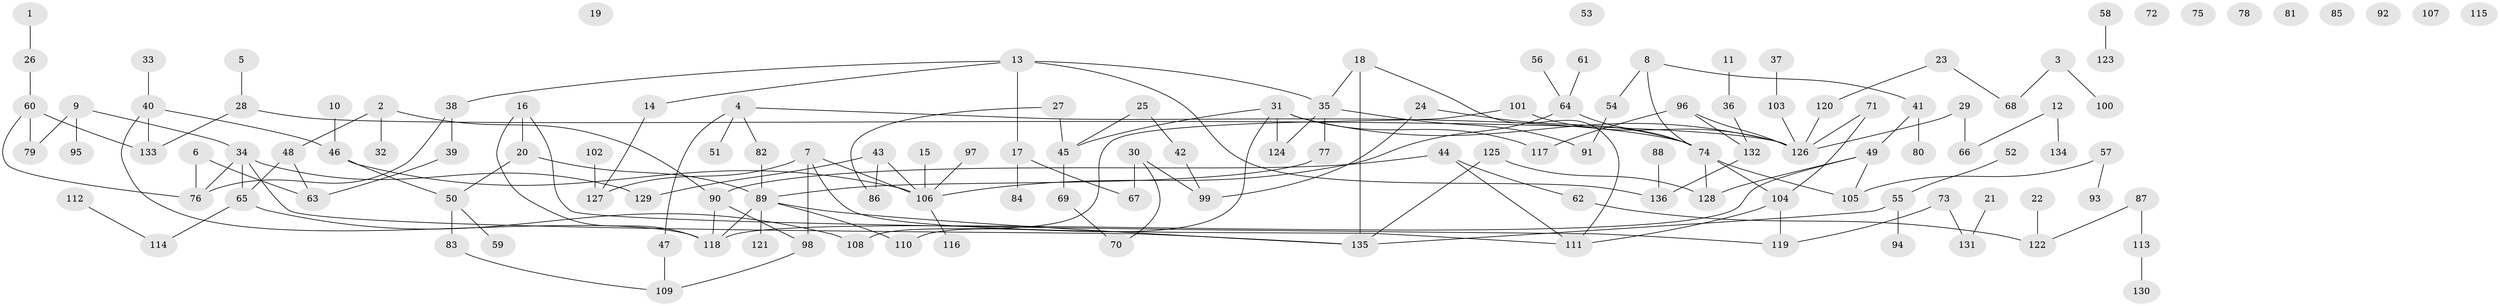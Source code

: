 // Generated by graph-tools (version 1.1) at 2025/39/03/09/25 04:39:25]
// undirected, 136 vertices, 158 edges
graph export_dot {
graph [start="1"]
  node [color=gray90,style=filled];
  1;
  2;
  3;
  4;
  5;
  6;
  7;
  8;
  9;
  10;
  11;
  12;
  13;
  14;
  15;
  16;
  17;
  18;
  19;
  20;
  21;
  22;
  23;
  24;
  25;
  26;
  27;
  28;
  29;
  30;
  31;
  32;
  33;
  34;
  35;
  36;
  37;
  38;
  39;
  40;
  41;
  42;
  43;
  44;
  45;
  46;
  47;
  48;
  49;
  50;
  51;
  52;
  53;
  54;
  55;
  56;
  57;
  58;
  59;
  60;
  61;
  62;
  63;
  64;
  65;
  66;
  67;
  68;
  69;
  70;
  71;
  72;
  73;
  74;
  75;
  76;
  77;
  78;
  79;
  80;
  81;
  82;
  83;
  84;
  85;
  86;
  87;
  88;
  89;
  90;
  91;
  92;
  93;
  94;
  95;
  96;
  97;
  98;
  99;
  100;
  101;
  102;
  103;
  104;
  105;
  106;
  107;
  108;
  109;
  110;
  111;
  112;
  113;
  114;
  115;
  116;
  117;
  118;
  119;
  120;
  121;
  122;
  123;
  124;
  125;
  126;
  127;
  128;
  129;
  130;
  131;
  132;
  133;
  134;
  135;
  136;
  1 -- 26;
  2 -- 32;
  2 -- 48;
  2 -- 90;
  3 -- 68;
  3 -- 100;
  4 -- 47;
  4 -- 51;
  4 -- 74;
  4 -- 82;
  5 -- 28;
  6 -- 63;
  6 -- 76;
  7 -- 98;
  7 -- 106;
  7 -- 111;
  7 -- 127;
  8 -- 41;
  8 -- 54;
  8 -- 74;
  9 -- 34;
  9 -- 79;
  9 -- 95;
  10 -- 46;
  11 -- 36;
  12 -- 66;
  12 -- 134;
  13 -- 14;
  13 -- 17;
  13 -- 35;
  13 -- 38;
  13 -- 136;
  14 -- 127;
  15 -- 106;
  16 -- 20;
  16 -- 118;
  16 -- 119;
  17 -- 67;
  17 -- 84;
  18 -- 35;
  18 -- 111;
  18 -- 135;
  20 -- 50;
  20 -- 89;
  21 -- 131;
  22 -- 122;
  23 -- 68;
  23 -- 120;
  24 -- 74;
  24 -- 99;
  25 -- 42;
  25 -- 45;
  26 -- 60;
  27 -- 45;
  27 -- 86;
  28 -- 126;
  28 -- 133;
  29 -- 66;
  29 -- 126;
  30 -- 67;
  30 -- 70;
  30 -- 99;
  31 -- 45;
  31 -- 110;
  31 -- 117;
  31 -- 124;
  31 -- 126;
  33 -- 40;
  34 -- 65;
  34 -- 76;
  34 -- 129;
  34 -- 135;
  35 -- 77;
  35 -- 91;
  35 -- 124;
  36 -- 132;
  37 -- 103;
  38 -- 39;
  38 -- 76;
  39 -- 63;
  40 -- 46;
  40 -- 118;
  40 -- 133;
  41 -- 49;
  41 -- 80;
  42 -- 99;
  43 -- 86;
  43 -- 106;
  43 -- 129;
  44 -- 62;
  44 -- 90;
  44 -- 111;
  45 -- 69;
  46 -- 50;
  46 -- 106;
  47 -- 109;
  48 -- 63;
  48 -- 65;
  49 -- 105;
  49 -- 118;
  49 -- 128;
  50 -- 59;
  50 -- 83;
  52 -- 55;
  54 -- 91;
  55 -- 94;
  55 -- 135;
  56 -- 64;
  57 -- 93;
  57 -- 105;
  58 -- 123;
  60 -- 76;
  60 -- 79;
  60 -- 133;
  61 -- 64;
  62 -- 122;
  64 -- 74;
  64 -- 106;
  65 -- 108;
  65 -- 114;
  69 -- 70;
  71 -- 104;
  71 -- 126;
  73 -- 119;
  73 -- 131;
  74 -- 104;
  74 -- 105;
  74 -- 128;
  77 -- 89;
  82 -- 89;
  83 -- 109;
  87 -- 113;
  87 -- 122;
  88 -- 136;
  89 -- 110;
  89 -- 118;
  89 -- 121;
  89 -- 135;
  90 -- 98;
  90 -- 118;
  96 -- 117;
  96 -- 126;
  96 -- 132;
  97 -- 106;
  98 -- 109;
  101 -- 108;
  101 -- 126;
  102 -- 127;
  103 -- 126;
  104 -- 111;
  104 -- 119;
  106 -- 116;
  112 -- 114;
  113 -- 130;
  120 -- 126;
  125 -- 128;
  125 -- 135;
  132 -- 136;
}
